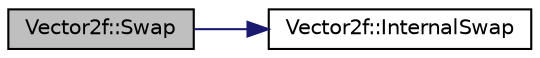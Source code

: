 digraph "Vector2f::Swap"
{
 // INTERACTIVE_SVG=YES
  edge [fontname="Helvetica",fontsize="10",labelfontname="Helvetica",labelfontsize="10"];
  node [fontname="Helvetica",fontsize="10",shape=record];
  rankdir="LR";
  Node1 [label="Vector2f::Swap",height=0.2,width=0.4,color="black", fillcolor="grey75", style="filled", fontcolor="black"];
  Node1 -> Node2 [color="midnightblue",fontsize="10",style="solid",fontname="Helvetica"];
  Node2 [label="Vector2f::InternalSwap",height=0.2,width=0.4,color="black", fillcolor="white", style="filled",URL="$da/dc2/class_vector2f.html#a0c38b93a960bcd5bcc33ce875315628b"];
}
